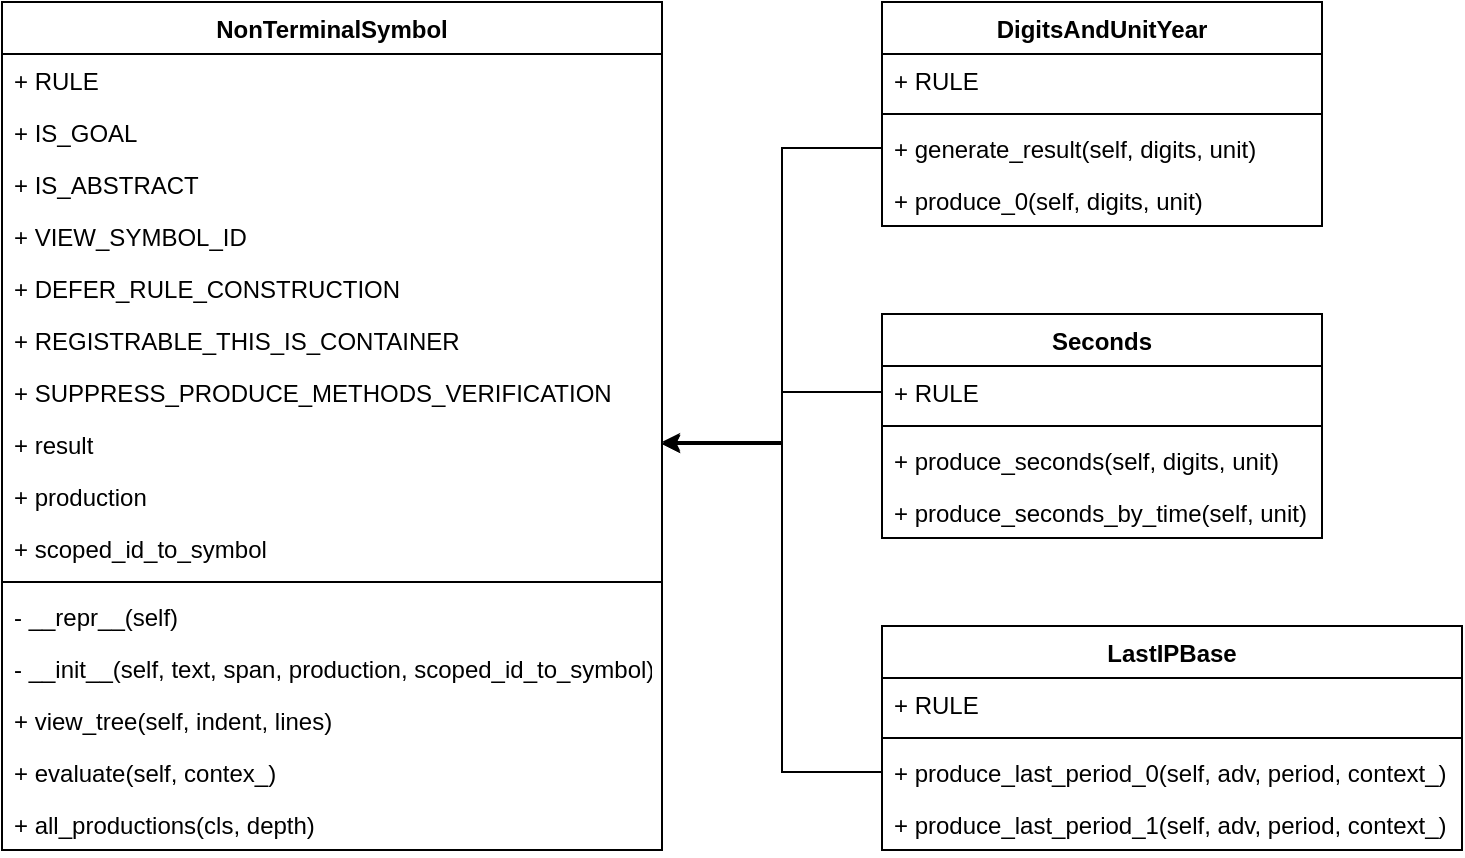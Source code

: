 <mxfile version="15.2.7" type="device"><diagram id="0rkXE_D0zeGeBFfrQ4S_" name="第 1 页"><mxGraphModel dx="1326" dy="966" grid="1" gridSize="10" guides="1" tooltips="1" connect="1" arrows="1" fold="1" page="1" pageScale="1" pageWidth="827" pageHeight="1169" math="0" shadow="0"><root><mxCell id="0"/><mxCell id="1" parent="0"/><mxCell id="ZpQat3x9Fcq3PZimzM15-5" value="NonTerminalSymbol" style="swimlane;fontStyle=1;align=center;verticalAlign=top;childLayout=stackLayout;horizontal=1;startSize=26;horizontalStack=0;resizeParent=1;resizeParentMax=0;resizeLast=0;collapsible=1;marginBottom=0;" vertex="1" parent="1"><mxGeometry y="270" width="330" height="424" as="geometry"/></mxCell><mxCell id="ZpQat3x9Fcq3PZimzM15-6" value="+ RULE&#10;" style="text;strokeColor=none;fillColor=none;align=left;verticalAlign=top;spacingLeft=4;spacingRight=4;overflow=hidden;rotatable=0;points=[[0,0.5],[1,0.5]];portConstraint=eastwest;" vertex="1" parent="ZpQat3x9Fcq3PZimzM15-5"><mxGeometry y="26" width="330" height="26" as="geometry"/></mxCell><mxCell id="ZpQat3x9Fcq3PZimzM15-7" value="+ IS_GOAL" style="text;strokeColor=none;fillColor=none;align=left;verticalAlign=top;spacingLeft=4;spacingRight=4;overflow=hidden;rotatable=0;points=[[0,0.5],[1,0.5]];portConstraint=eastwest;" vertex="1" parent="ZpQat3x9Fcq3PZimzM15-5"><mxGeometry y="52" width="330" height="26" as="geometry"/></mxCell><mxCell id="ZpQat3x9Fcq3PZimzM15-8" value="+ IS_ABSTRACT" style="text;strokeColor=none;fillColor=none;align=left;verticalAlign=top;spacingLeft=4;spacingRight=4;overflow=hidden;rotatable=0;points=[[0,0.5],[1,0.5]];portConstraint=eastwest;" vertex="1" parent="ZpQat3x9Fcq3PZimzM15-5"><mxGeometry y="78" width="330" height="26" as="geometry"/></mxCell><mxCell id="ZpQat3x9Fcq3PZimzM15-9" value="+ VIEW_SYMBOL_ID" style="text;strokeColor=none;fillColor=none;align=left;verticalAlign=top;spacingLeft=4;spacingRight=4;overflow=hidden;rotatable=0;points=[[0,0.5],[1,0.5]];portConstraint=eastwest;" vertex="1" parent="ZpQat3x9Fcq3PZimzM15-5"><mxGeometry y="104" width="330" height="26" as="geometry"/></mxCell><mxCell id="ZpQat3x9Fcq3PZimzM15-10" value="+ DEFER_RULE_CONSTRUCTION" style="text;strokeColor=none;fillColor=none;align=left;verticalAlign=top;spacingLeft=4;spacingRight=4;overflow=hidden;rotatable=0;points=[[0,0.5],[1,0.5]];portConstraint=eastwest;" vertex="1" parent="ZpQat3x9Fcq3PZimzM15-5"><mxGeometry y="130" width="330" height="26" as="geometry"/></mxCell><mxCell id="ZpQat3x9Fcq3PZimzM15-11" value="+ REGISTRABLE_THIS_IS_CONTAINER&#10;" style="text;strokeColor=none;fillColor=none;align=left;verticalAlign=top;spacingLeft=4;spacingRight=4;overflow=hidden;rotatable=0;points=[[0,0.5],[1,0.5]];portConstraint=eastwest;" vertex="1" parent="ZpQat3x9Fcq3PZimzM15-5"><mxGeometry y="156" width="330" height="26" as="geometry"/></mxCell><mxCell id="ZpQat3x9Fcq3PZimzM15-12" value="+ SUPPRESS_PRODUCE_METHODS_VERIFICATION" style="text;strokeColor=none;fillColor=none;align=left;verticalAlign=top;spacingLeft=4;spacingRight=4;overflow=hidden;rotatable=0;points=[[0,0.5],[1,0.5]];portConstraint=eastwest;" vertex="1" parent="ZpQat3x9Fcq3PZimzM15-5"><mxGeometry y="182" width="330" height="26" as="geometry"/></mxCell><mxCell id="ZpQat3x9Fcq3PZimzM15-13" value="+ result" style="text;strokeColor=none;fillColor=none;align=left;verticalAlign=top;spacingLeft=4;spacingRight=4;overflow=hidden;rotatable=0;points=[[0,0.5],[1,0.5]];portConstraint=eastwest;" vertex="1" parent="ZpQat3x9Fcq3PZimzM15-5"><mxGeometry y="208" width="330" height="26" as="geometry"/></mxCell><mxCell id="ZpQat3x9Fcq3PZimzM15-14" value="+ production" style="text;strokeColor=none;fillColor=none;align=left;verticalAlign=top;spacingLeft=4;spacingRight=4;overflow=hidden;rotatable=0;points=[[0,0.5],[1,0.5]];portConstraint=eastwest;" vertex="1" parent="ZpQat3x9Fcq3PZimzM15-5"><mxGeometry y="234" width="330" height="26" as="geometry"/></mxCell><mxCell id="ZpQat3x9Fcq3PZimzM15-15" value="+ scoped_id_to_symbol" style="text;strokeColor=none;fillColor=none;align=left;verticalAlign=top;spacingLeft=4;spacingRight=4;overflow=hidden;rotatable=0;points=[[0,0.5],[1,0.5]];portConstraint=eastwest;" vertex="1" parent="ZpQat3x9Fcq3PZimzM15-5"><mxGeometry y="260" width="330" height="26" as="geometry"/></mxCell><mxCell id="ZpQat3x9Fcq3PZimzM15-16" value="" style="line;strokeWidth=1;fillColor=none;align=left;verticalAlign=middle;spacingTop=-1;spacingLeft=3;spacingRight=3;rotatable=0;labelPosition=right;points=[];portConstraint=eastwest;" vertex="1" parent="ZpQat3x9Fcq3PZimzM15-5"><mxGeometry y="286" width="330" height="8" as="geometry"/></mxCell><mxCell id="ZpQat3x9Fcq3PZimzM15-17" value="- __repr__(self)" style="text;strokeColor=none;fillColor=none;align=left;verticalAlign=top;spacingLeft=4;spacingRight=4;overflow=hidden;rotatable=0;points=[[0,0.5],[1,0.5]];portConstraint=eastwest;" vertex="1" parent="ZpQat3x9Fcq3PZimzM15-5"><mxGeometry y="294" width="330" height="26" as="geometry"/></mxCell><mxCell id="ZpQat3x9Fcq3PZimzM15-18" value="- __init__(self, text, span, production, scoped_id_to_symbol)" style="text;strokeColor=none;fillColor=none;align=left;verticalAlign=top;spacingLeft=4;spacingRight=4;overflow=hidden;rotatable=0;points=[[0,0.5],[1,0.5]];portConstraint=eastwest;" vertex="1" parent="ZpQat3x9Fcq3PZimzM15-5"><mxGeometry y="320" width="330" height="26" as="geometry"/></mxCell><mxCell id="ZpQat3x9Fcq3PZimzM15-19" value="+ view_tree(self, indent, lines)" style="text;strokeColor=none;fillColor=none;align=left;verticalAlign=top;spacingLeft=4;spacingRight=4;overflow=hidden;rotatable=0;points=[[0,0.5],[1,0.5]];portConstraint=eastwest;" vertex="1" parent="ZpQat3x9Fcq3PZimzM15-5"><mxGeometry y="346" width="330" height="26" as="geometry"/></mxCell><mxCell id="ZpQat3x9Fcq3PZimzM15-20" value="+ evaluate(self, contex_)" style="text;strokeColor=none;fillColor=none;align=left;verticalAlign=top;spacingLeft=4;spacingRight=4;overflow=hidden;rotatable=0;points=[[0,0.5],[1,0.5]];portConstraint=eastwest;" vertex="1" parent="ZpQat3x9Fcq3PZimzM15-5"><mxGeometry y="372" width="330" height="26" as="geometry"/></mxCell><mxCell id="ZpQat3x9Fcq3PZimzM15-21" value="+ all_productions(cls, depth)" style="text;strokeColor=none;fillColor=none;align=left;verticalAlign=top;spacingLeft=4;spacingRight=4;overflow=hidden;rotatable=0;points=[[0,0.5],[1,0.5]];portConstraint=eastwest;" vertex="1" parent="ZpQat3x9Fcq3PZimzM15-5"><mxGeometry y="398" width="330" height="26" as="geometry"/></mxCell><mxCell id="ZpQat3x9Fcq3PZimzM15-22" value="DigitsAndUnitYear" style="swimlane;fontStyle=1;align=center;verticalAlign=top;childLayout=stackLayout;horizontal=1;startSize=26;horizontalStack=0;resizeParent=1;resizeParentMax=0;resizeLast=0;collapsible=1;marginBottom=0;" vertex="1" parent="1"><mxGeometry x="440" y="270" width="220" height="112" as="geometry"/></mxCell><mxCell id="ZpQat3x9Fcq3PZimzM15-23" value="+ RULE" style="text;strokeColor=none;fillColor=none;align=left;verticalAlign=top;spacingLeft=4;spacingRight=4;overflow=hidden;rotatable=0;points=[[0,0.5],[1,0.5]];portConstraint=eastwest;" vertex="1" parent="ZpQat3x9Fcq3PZimzM15-22"><mxGeometry y="26" width="220" height="26" as="geometry"/></mxCell><mxCell id="ZpQat3x9Fcq3PZimzM15-24" value="" style="line;strokeWidth=1;fillColor=none;align=left;verticalAlign=middle;spacingTop=-1;spacingLeft=3;spacingRight=3;rotatable=0;labelPosition=right;points=[];portConstraint=eastwest;" vertex="1" parent="ZpQat3x9Fcq3PZimzM15-22"><mxGeometry y="52" width="220" height="8" as="geometry"/></mxCell><mxCell id="ZpQat3x9Fcq3PZimzM15-25" value="+ generate_result(self, digits, unit)" style="text;strokeColor=none;fillColor=none;align=left;verticalAlign=top;spacingLeft=4;spacingRight=4;overflow=hidden;rotatable=0;points=[[0,0.5],[1,0.5]];portConstraint=eastwest;" vertex="1" parent="ZpQat3x9Fcq3PZimzM15-22"><mxGeometry y="60" width="220" height="26" as="geometry"/></mxCell><mxCell id="ZpQat3x9Fcq3PZimzM15-26" value="+ produce_0(self, digits, unit)" style="text;strokeColor=none;fillColor=none;align=left;verticalAlign=top;spacingLeft=4;spacingRight=4;overflow=hidden;rotatable=0;points=[[0,0.5],[1,0.5]];portConstraint=eastwest;" vertex="1" parent="ZpQat3x9Fcq3PZimzM15-22"><mxGeometry y="86" width="220" height="26" as="geometry"/></mxCell><mxCell id="ZpQat3x9Fcq3PZimzM15-27" value="Seconds" style="swimlane;fontStyle=1;align=center;verticalAlign=top;childLayout=stackLayout;horizontal=1;startSize=26;horizontalStack=0;resizeParent=1;resizeParentMax=0;resizeLast=0;collapsible=1;marginBottom=0;" vertex="1" parent="1"><mxGeometry x="440" y="426" width="220" height="112" as="geometry"/></mxCell><mxCell id="ZpQat3x9Fcq3PZimzM15-28" value="+ RULE" style="text;strokeColor=none;fillColor=none;align=left;verticalAlign=top;spacingLeft=4;spacingRight=4;overflow=hidden;rotatable=0;points=[[0,0.5],[1,0.5]];portConstraint=eastwest;" vertex="1" parent="ZpQat3x9Fcq3PZimzM15-27"><mxGeometry y="26" width="220" height="26" as="geometry"/></mxCell><mxCell id="ZpQat3x9Fcq3PZimzM15-29" value="" style="line;strokeWidth=1;fillColor=none;align=left;verticalAlign=middle;spacingTop=-1;spacingLeft=3;spacingRight=3;rotatable=0;labelPosition=right;points=[];portConstraint=eastwest;" vertex="1" parent="ZpQat3x9Fcq3PZimzM15-27"><mxGeometry y="52" width="220" height="8" as="geometry"/></mxCell><mxCell id="ZpQat3x9Fcq3PZimzM15-30" value="+ produce_seconds(self, digits, unit)" style="text;strokeColor=none;fillColor=none;align=left;verticalAlign=top;spacingLeft=4;spacingRight=4;overflow=hidden;rotatable=0;points=[[0,0.5],[1,0.5]];portConstraint=eastwest;" vertex="1" parent="ZpQat3x9Fcq3PZimzM15-27"><mxGeometry y="60" width="220" height="26" as="geometry"/></mxCell><mxCell id="ZpQat3x9Fcq3PZimzM15-31" value="+ produce_seconds_by_time(self, unit)" style="text;strokeColor=none;fillColor=none;align=left;verticalAlign=top;spacingLeft=4;spacingRight=4;overflow=hidden;rotatable=0;points=[[0,0.5],[1,0.5]];portConstraint=eastwest;" vertex="1" parent="ZpQat3x9Fcq3PZimzM15-27"><mxGeometry y="86" width="220" height="26" as="geometry"/></mxCell><mxCell id="ZpQat3x9Fcq3PZimzM15-32" value="LastIPBase" style="swimlane;fontStyle=1;align=center;verticalAlign=top;childLayout=stackLayout;horizontal=1;startSize=26;horizontalStack=0;resizeParent=1;resizeParentMax=0;resizeLast=0;collapsible=1;marginBottom=0;" vertex="1" parent="1"><mxGeometry x="440" y="582" width="290" height="112" as="geometry"/></mxCell><mxCell id="ZpQat3x9Fcq3PZimzM15-33" value="+ RULE" style="text;strokeColor=none;fillColor=none;align=left;verticalAlign=top;spacingLeft=4;spacingRight=4;overflow=hidden;rotatable=0;points=[[0,0.5],[1,0.5]];portConstraint=eastwest;" vertex="1" parent="ZpQat3x9Fcq3PZimzM15-32"><mxGeometry y="26" width="290" height="26" as="geometry"/></mxCell><mxCell id="ZpQat3x9Fcq3PZimzM15-34" value="" style="line;strokeWidth=1;fillColor=none;align=left;verticalAlign=middle;spacingTop=-1;spacingLeft=3;spacingRight=3;rotatable=0;labelPosition=right;points=[];portConstraint=eastwest;" vertex="1" parent="ZpQat3x9Fcq3PZimzM15-32"><mxGeometry y="52" width="290" height="8" as="geometry"/></mxCell><mxCell id="ZpQat3x9Fcq3PZimzM15-35" value="+ produce_last_period_0(self, adv, period, context_)" style="text;strokeColor=none;fillColor=none;align=left;verticalAlign=top;spacingLeft=4;spacingRight=4;overflow=hidden;rotatable=0;points=[[0,0.5],[1,0.5]];portConstraint=eastwest;" vertex="1" parent="ZpQat3x9Fcq3PZimzM15-32"><mxGeometry y="60" width="290" height="26" as="geometry"/></mxCell><mxCell id="ZpQat3x9Fcq3PZimzM15-36" value="+ produce_last_period_1(self, adv, period, context_)" style="text;strokeColor=none;fillColor=none;align=left;verticalAlign=top;spacingLeft=4;spacingRight=4;overflow=hidden;rotatable=0;points=[[0,0.5],[1,0.5]];portConstraint=eastwest;" vertex="1" parent="ZpQat3x9Fcq3PZimzM15-32"><mxGeometry y="86" width="290" height="26" as="geometry"/></mxCell><mxCell id="ZpQat3x9Fcq3PZimzM15-37" style="edgeStyle=orthogonalEdgeStyle;rounded=0;orthogonalLoop=1;jettySize=auto;html=1;exitX=0;exitY=0.5;exitDx=0;exitDy=0;entryX=1;entryY=0.5;entryDx=0;entryDy=0;" edge="1" parent="1" source="ZpQat3x9Fcq3PZimzM15-25" target="ZpQat3x9Fcq3PZimzM15-13"><mxGeometry relative="1" as="geometry"><Array as="points"><mxPoint x="390" y="343"/><mxPoint x="390" y="491"/></Array></mxGeometry></mxCell><mxCell id="ZpQat3x9Fcq3PZimzM15-38" style="edgeStyle=orthogonalEdgeStyle;rounded=0;orthogonalLoop=1;jettySize=auto;html=1;exitX=0;exitY=0.5;exitDx=0;exitDy=0;" edge="1" parent="1" source="ZpQat3x9Fcq3PZimzM15-28"><mxGeometry relative="1" as="geometry"><mxPoint x="330" y="490" as="targetPoint"/><Array as="points"><mxPoint x="390" y="465"/><mxPoint x="390" y="490"/></Array></mxGeometry></mxCell><mxCell id="ZpQat3x9Fcq3PZimzM15-39" style="edgeStyle=orthogonalEdgeStyle;rounded=0;orthogonalLoop=1;jettySize=auto;html=1;exitX=0;exitY=0.5;exitDx=0;exitDy=0;entryX=1;entryY=0.5;entryDx=0;entryDy=0;" edge="1" parent="1" source="ZpQat3x9Fcq3PZimzM15-35" target="ZpQat3x9Fcq3PZimzM15-13"><mxGeometry relative="1" as="geometry"><Array as="points"><mxPoint x="390" y="655"/><mxPoint x="390" y="491"/></Array></mxGeometry></mxCell></root></mxGraphModel></diagram></mxfile>